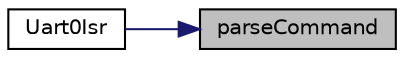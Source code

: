 digraph "parseCommand"
{
 // LATEX_PDF_SIZE
  edge [fontname="Helvetica",fontsize="10",labelfontname="Helvetica",labelfontsize="10"];
  node [fontname="Helvetica",fontsize="10",shape=record];
  rankdir="RL";
  Node59 [label="parseCommand",height=0.2,width=0.4,color="black", fillcolor="grey75", style="filled", fontcolor="black",tooltip="parseCommand()"];
  Node59 -> Node60 [dir="back",color="midnightblue",fontsize="10",style="solid",fontname="Helvetica"];
  Node60 [label="Uart0Isr",height=0.2,width=0.4,color="black", fillcolor="white", style="filled",URL="$tm4c123gh6pm__startup__ccs_8c.html#affa7c2cc09d04fc57b05c5644b1c8a68",tooltip="Uart0Isr(void)"];
}
